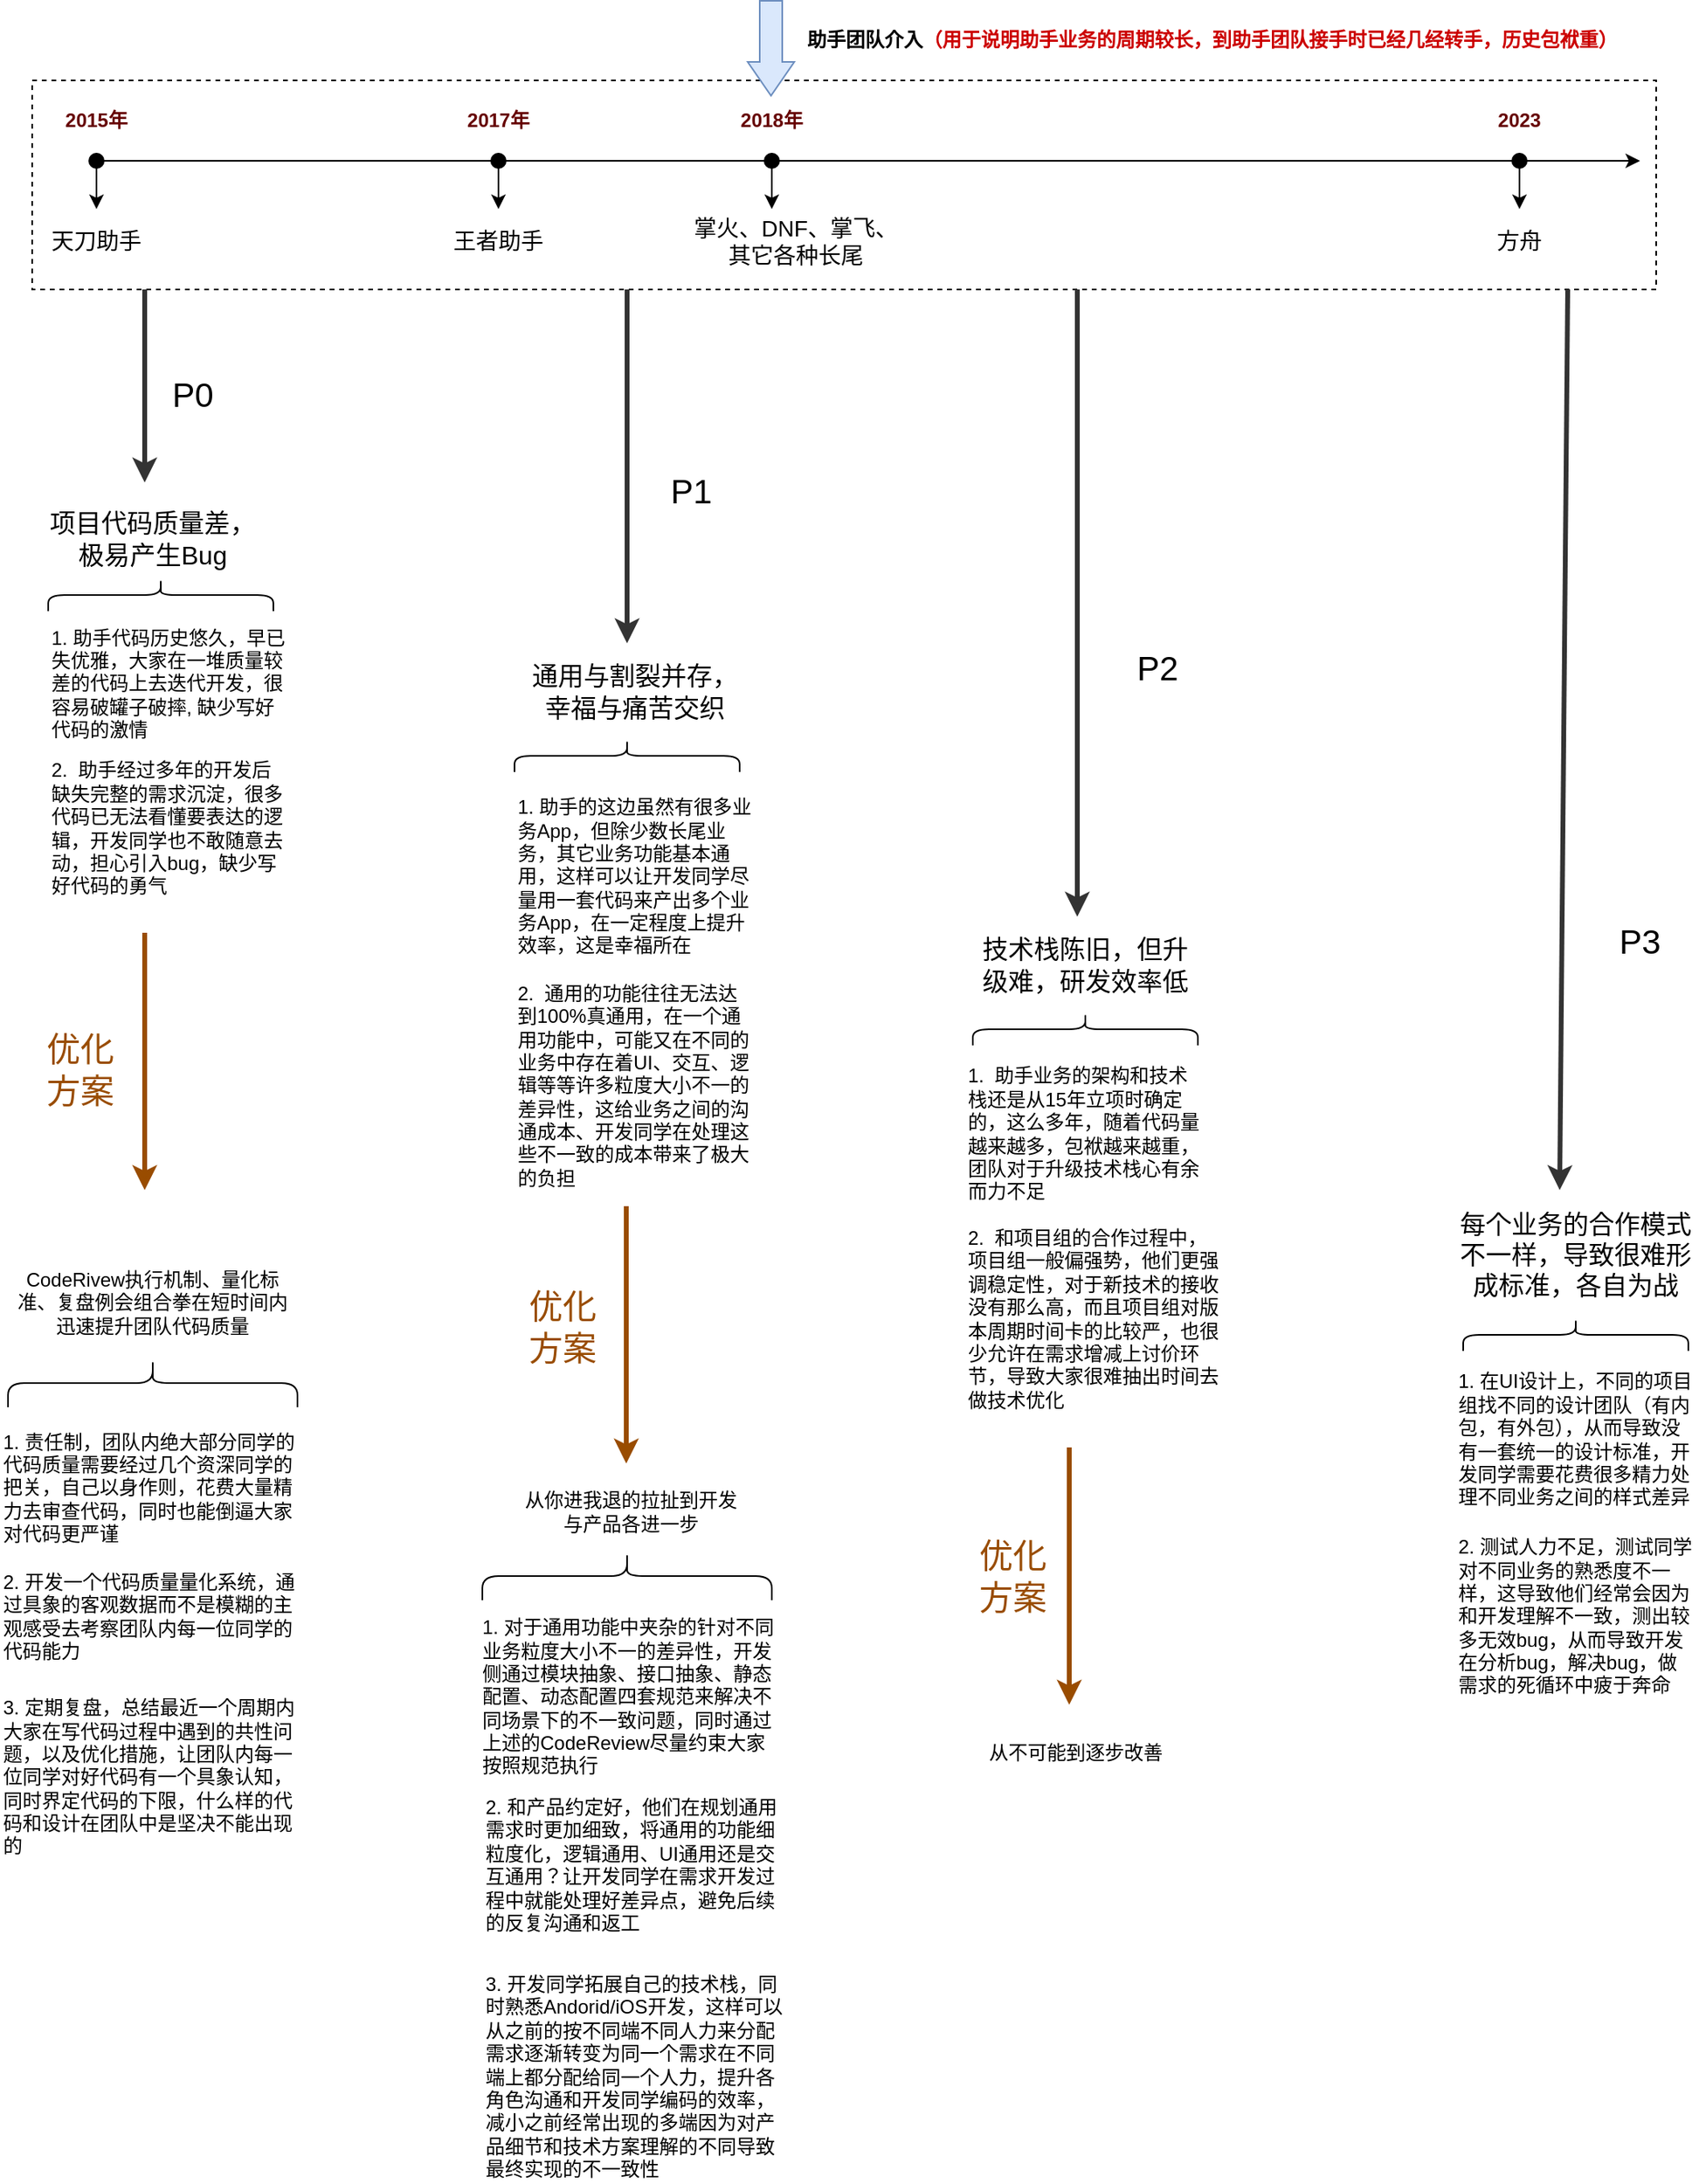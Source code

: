 <mxfile version="21.2.1" type="github">
  <diagram name="第 1 页" id="eiPTsz_sVFmBQd02ulrV">
    <mxGraphModel dx="2069" dy="738" grid="1" gridSize="10" guides="1" tooltips="1" connect="1" arrows="1" fold="1" page="1" pageScale="1" pageWidth="827" pageHeight="1169" math="0" shadow="0">
      <root>
        <mxCell id="0" />
        <mxCell id="1" parent="0" />
        <mxCell id="7GXHMdeB85PLB1f1P6ik-23" value="" style="rounded=0;whiteSpace=wrap;html=1;dashed=1;" vertex="1" parent="1">
          <mxGeometry y="160" width="1010" height="130" as="geometry" />
        </mxCell>
        <mxCell id="7GXHMdeB85PLB1f1P6ik-1" value="" style="endArrow=classic;html=1;rounded=0;" edge="1" parent="1" source="7GXHMdeB85PLB1f1P6ik-2">
          <mxGeometry width="50" height="50" relative="1" as="geometry">
            <mxPoint x="40" y="210" as="sourcePoint" />
            <mxPoint x="1000" y="210" as="targetPoint" />
          </mxGeometry>
        </mxCell>
        <mxCell id="7GXHMdeB85PLB1f1P6ik-12" style="edgeStyle=orthogonalEdgeStyle;rounded=0;orthogonalLoop=1;jettySize=auto;html=1;" edge="1" parent="1" source="7GXHMdeB85PLB1f1P6ik-2">
          <mxGeometry relative="1" as="geometry">
            <mxPoint x="40" y="240" as="targetPoint" />
          </mxGeometry>
        </mxCell>
        <mxCell id="7GXHMdeB85PLB1f1P6ik-2" value="" style="shape=waypoint;sketch=0;fillStyle=solid;size=6;pointerEvents=1;points=[];fillColor=none;resizable=0;rotatable=0;perimeter=centerPerimeter;snapToPoint=1;strokeWidth=3;" vertex="1" parent="1">
          <mxGeometry x="30" y="200" width="20" height="20" as="geometry" />
        </mxCell>
        <mxCell id="7GXHMdeB85PLB1f1P6ik-3" value="天刀助手" style="text;html=1;strokeColor=none;fillColor=none;align=center;verticalAlign=middle;whiteSpace=wrap;rounded=0;fontSize=14;" vertex="1" parent="1">
          <mxGeometry x="10" y="250" width="60" height="20" as="geometry" />
        </mxCell>
        <mxCell id="7GXHMdeB85PLB1f1P6ik-4" value="2015年" style="text;html=1;strokeColor=none;fillColor=none;align=center;verticalAlign=middle;whiteSpace=wrap;rounded=0;fontColor=#660000;fontStyle=1" vertex="1" parent="1">
          <mxGeometry x="10" y="170" width="60" height="30" as="geometry" />
        </mxCell>
        <mxCell id="7GXHMdeB85PLB1f1P6ik-13" style="edgeStyle=orthogonalEdgeStyle;rounded=0;orthogonalLoop=1;jettySize=auto;html=1;" edge="1" parent="1" source="7GXHMdeB85PLB1f1P6ik-14">
          <mxGeometry relative="1" as="geometry">
            <mxPoint x="460" y="240" as="targetPoint" />
          </mxGeometry>
        </mxCell>
        <mxCell id="7GXHMdeB85PLB1f1P6ik-14" value="" style="shape=waypoint;sketch=0;fillStyle=solid;size=6;pointerEvents=1;points=[];fillColor=none;resizable=0;rotatable=0;perimeter=centerPerimeter;snapToPoint=1;strokeWidth=3;" vertex="1" parent="1">
          <mxGeometry x="450" y="200" width="20" height="20" as="geometry" />
        </mxCell>
        <mxCell id="7GXHMdeB85PLB1f1P6ik-15" value="掌火、DNF、掌飞、其它各种长尾" style="text;html=1;strokeColor=none;fillColor=none;align=center;verticalAlign=middle;whiteSpace=wrap;rounded=0;fontSize=14;" vertex="1" parent="1">
          <mxGeometry x="410" y="245" width="130" height="30" as="geometry" />
        </mxCell>
        <mxCell id="7GXHMdeB85PLB1f1P6ik-16" value="2018年" style="text;html=1;strokeColor=none;fillColor=none;align=center;verticalAlign=middle;whiteSpace=wrap;rounded=0;fontColor=#660000;fontStyle=1" vertex="1" parent="1">
          <mxGeometry x="430" y="170" width="60" height="30" as="geometry" />
        </mxCell>
        <mxCell id="7GXHMdeB85PLB1f1P6ik-19" style="edgeStyle=orthogonalEdgeStyle;rounded=0;orthogonalLoop=1;jettySize=auto;html=1;" edge="1" parent="1" source="7GXHMdeB85PLB1f1P6ik-20">
          <mxGeometry relative="1" as="geometry">
            <mxPoint x="925" y="240" as="targetPoint" />
          </mxGeometry>
        </mxCell>
        <mxCell id="7GXHMdeB85PLB1f1P6ik-20" value="" style="shape=waypoint;sketch=0;fillStyle=solid;size=6;pointerEvents=1;points=[];fillColor=none;resizable=0;rotatable=0;perimeter=centerPerimeter;snapToPoint=1;strokeWidth=3;" vertex="1" parent="1">
          <mxGeometry x="915" y="200" width="20" height="20" as="geometry" />
        </mxCell>
        <mxCell id="7GXHMdeB85PLB1f1P6ik-21" value="方舟" style="text;html=1;strokeColor=none;fillColor=none;align=center;verticalAlign=middle;whiteSpace=wrap;rounded=0;fontSize=14;" vertex="1" parent="1">
          <mxGeometry x="860" y="245" width="130" height="30" as="geometry" />
        </mxCell>
        <mxCell id="7GXHMdeB85PLB1f1P6ik-22" value="2023" style="text;html=1;strokeColor=none;fillColor=none;align=center;verticalAlign=middle;whiteSpace=wrap;rounded=0;fontColor=#660000;fontStyle=1" vertex="1" parent="1">
          <mxGeometry x="895" y="170" width="60" height="30" as="geometry" />
        </mxCell>
        <mxCell id="7GXHMdeB85PLB1f1P6ik-24" value="" style="shape=flexArrow;endArrow=classic;html=1;rounded=0;width=14;endSize=6.67;fillColor=#dae8fc;strokeColor=#6c8ebf;endWidth=14;" edge="1" parent="1">
          <mxGeometry width="50" height="50" relative="1" as="geometry">
            <mxPoint x="459.5" y="110" as="sourcePoint" />
            <mxPoint x="459.5" y="170" as="targetPoint" />
          </mxGeometry>
        </mxCell>
        <mxCell id="7GXHMdeB85PLB1f1P6ik-25" value="助手团队介入&lt;font color=&quot;#cc0000&quot;&gt;（用于说明助手业务的周期较长，到助手团队接手时已经几经转手，历史包袱重）&lt;/font&gt;" style="text;html=1;strokeColor=none;fillColor=none;align=left;verticalAlign=middle;whiteSpace=wrap;rounded=0;fontStyle=1" vertex="1" parent="1">
          <mxGeometry x="480" y="120" width="540" height="30" as="geometry" />
        </mxCell>
        <mxCell id="7GXHMdeB85PLB1f1P6ik-29" value="" style="endArrow=classic;html=1;rounded=0;strokeWidth=3;strokeColor=#333333;" edge="1" parent="1">
          <mxGeometry width="50" height="50" relative="1" as="geometry">
            <mxPoint x="70" y="290" as="sourcePoint" />
            <mxPoint x="70" y="410" as="targetPoint" />
          </mxGeometry>
        </mxCell>
        <mxCell id="7GXHMdeB85PLB1f1P6ik-30" value="P0" style="text;html=1;strokeColor=none;fillColor=none;align=center;verticalAlign=middle;whiteSpace=wrap;rounded=0;strokeWidth=2;fontSize=21;" vertex="1" parent="1">
          <mxGeometry x="70" y="340" width="60" height="30" as="geometry" />
        </mxCell>
        <mxCell id="7GXHMdeB85PLB1f1P6ik-31" style="edgeStyle=orthogonalEdgeStyle;rounded=0;orthogonalLoop=1;jettySize=auto;html=1;" edge="1" parent="1" source="7GXHMdeB85PLB1f1P6ik-32">
          <mxGeometry relative="1" as="geometry">
            <mxPoint x="290" y="240" as="targetPoint" />
          </mxGeometry>
        </mxCell>
        <mxCell id="7GXHMdeB85PLB1f1P6ik-32" value="" style="shape=waypoint;sketch=0;fillStyle=solid;size=6;pointerEvents=1;points=[];fillColor=none;resizable=0;rotatable=0;perimeter=centerPerimeter;snapToPoint=1;strokeWidth=3;" vertex="1" parent="1">
          <mxGeometry x="280" y="200" width="20" height="20" as="geometry" />
        </mxCell>
        <mxCell id="7GXHMdeB85PLB1f1P6ik-33" value="王者助手" style="text;html=1;strokeColor=none;fillColor=none;align=center;verticalAlign=middle;whiteSpace=wrap;rounded=0;fontSize=14;" vertex="1" parent="1">
          <mxGeometry x="260" y="250" width="60" height="20" as="geometry" />
        </mxCell>
        <mxCell id="7GXHMdeB85PLB1f1P6ik-34" value="2017年" style="text;html=1;strokeColor=none;fillColor=none;align=center;verticalAlign=middle;whiteSpace=wrap;rounded=0;fontColor=#660000;fontStyle=1" vertex="1" parent="1">
          <mxGeometry x="260" y="170" width="60" height="30" as="geometry" />
        </mxCell>
        <mxCell id="7GXHMdeB85PLB1f1P6ik-37" value="项目代码质量差，极易产生Bug" style="text;html=1;strokeColor=none;fillColor=none;align=center;verticalAlign=middle;whiteSpace=wrap;rounded=0;fontSize=16;" vertex="1" parent="1">
          <mxGeometry x="10" y="400" width="130" height="90" as="geometry" />
        </mxCell>
        <mxCell id="7GXHMdeB85PLB1f1P6ik-40" value="" style="shape=curlyBracket;whiteSpace=wrap;html=1;rounded=1;flipH=1;labelPosition=right;verticalLabelPosition=middle;align=left;verticalAlign=middle;rotation=-90;" vertex="1" parent="1">
          <mxGeometry x="70" y="410" width="20" height="140" as="geometry" />
        </mxCell>
        <mxCell id="7GXHMdeB85PLB1f1P6ik-41" value="1. 助手代码历史悠久，早已失优雅，大家在一堆质量较差的代码上去迭代开发，很容易破罐子破摔, 缺少写好代码的激情" style="text;html=1;strokeColor=none;fillColor=none;align=left;verticalAlign=middle;whiteSpace=wrap;rounded=0;" vertex="1" parent="1">
          <mxGeometry x="10" y="520" width="150" height="30" as="geometry" />
        </mxCell>
        <mxCell id="7GXHMdeB85PLB1f1P6ik-42" value="2.&amp;nbsp; 助手经过多年的开发后缺失完整的需求沉淀，很多代码已无法看懂要表达的逻辑，开发同学也不敢随意去动，担心引入bug，缺少写好代码的勇气" style="text;html=1;strokeColor=none;fillColor=none;align=left;verticalAlign=middle;whiteSpace=wrap;rounded=0;" vertex="1" parent="1">
          <mxGeometry x="10" y="610" width="150" height="30" as="geometry" />
        </mxCell>
        <mxCell id="7GXHMdeB85PLB1f1P6ik-43" value="" style="endArrow=classic;html=1;rounded=0;strokeWidth=3;strokeColor=#333333;" edge="1" parent="1">
          <mxGeometry width="50" height="50" relative="1" as="geometry">
            <mxPoint x="370" y="290" as="sourcePoint" />
            <mxPoint x="370" y="510" as="targetPoint" />
          </mxGeometry>
        </mxCell>
        <mxCell id="7GXHMdeB85PLB1f1P6ik-44" value="P1" style="text;html=1;strokeColor=none;fillColor=none;align=center;verticalAlign=middle;whiteSpace=wrap;rounded=0;strokeWidth=2;fontSize=21;" vertex="1" parent="1">
          <mxGeometry x="380" y="400" width="60" height="30" as="geometry" />
        </mxCell>
        <mxCell id="7GXHMdeB85PLB1f1P6ik-45" value="通用与割裂并存，幸福与痛苦交织" style="text;html=1;strokeColor=none;fillColor=none;align=center;verticalAlign=middle;whiteSpace=wrap;rounded=0;fontSize=16;" vertex="1" parent="1">
          <mxGeometry x="310" y="500" width="130" height="80" as="geometry" />
        </mxCell>
        <mxCell id="7GXHMdeB85PLB1f1P6ik-46" value="" style="shape=curlyBracket;whiteSpace=wrap;html=1;rounded=1;flipH=1;labelPosition=right;verticalLabelPosition=middle;align=left;verticalAlign=middle;rotation=-90;" vertex="1" parent="1">
          <mxGeometry x="360" y="510" width="20" height="140" as="geometry" />
        </mxCell>
        <mxCell id="7GXHMdeB85PLB1f1P6ik-47" value="1. 助手的这边虽然有很多业务App，但除少数长尾业务，其它业务功能基本通用，这样可以让开发同学尽量用一套代码来产出多个业务App，在一定程度上提升效率，这是幸福所在" style="text;html=1;strokeColor=none;fillColor=none;align=left;verticalAlign=middle;whiteSpace=wrap;rounded=0;" vertex="1" parent="1">
          <mxGeometry x="300" y="640" width="150" height="30" as="geometry" />
        </mxCell>
        <mxCell id="7GXHMdeB85PLB1f1P6ik-48" value="2.&amp;nbsp; 通用的功能往往无法达到100%真通用，在一个通用功能中，可能又在不同的业务中存在着UI、交互、逻辑等等许多粒度大小不一的差异性，这给业务之间的沟通成本、开发同学在处理这些不一致的成本带来了极大的负担" style="text;html=1;strokeColor=none;fillColor=none;align=left;verticalAlign=middle;whiteSpace=wrap;rounded=0;" vertex="1" parent="1">
          <mxGeometry x="300" y="770" width="150" height="30" as="geometry" />
        </mxCell>
        <mxCell id="7GXHMdeB85PLB1f1P6ik-50" value="" style="endArrow=classic;html=1;rounded=0;strokeWidth=3;strokeColor=#333333;" edge="1" parent="1">
          <mxGeometry width="50" height="50" relative="1" as="geometry">
            <mxPoint x="650" y="290" as="sourcePoint" />
            <mxPoint x="650" y="680" as="targetPoint" />
          </mxGeometry>
        </mxCell>
        <mxCell id="7GXHMdeB85PLB1f1P6ik-51" value="P2" style="text;html=1;strokeColor=none;fillColor=none;align=center;verticalAlign=middle;whiteSpace=wrap;rounded=0;strokeWidth=2;fontSize=21;" vertex="1" parent="1">
          <mxGeometry x="670" y="510" width="60" height="30" as="geometry" />
        </mxCell>
        <mxCell id="7GXHMdeB85PLB1f1P6ik-52" value="技术栈陈旧，但升级难，研发效率低" style="text;html=1;strokeColor=none;fillColor=none;align=center;verticalAlign=middle;whiteSpace=wrap;rounded=0;fontSize=16;" vertex="1" parent="1">
          <mxGeometry x="590" y="670" width="130" height="80" as="geometry" />
        </mxCell>
        <mxCell id="7GXHMdeB85PLB1f1P6ik-53" value="" style="shape=curlyBracket;whiteSpace=wrap;html=1;rounded=1;flipH=1;labelPosition=right;verticalLabelPosition=middle;align=left;verticalAlign=middle;rotation=-90;" vertex="1" parent="1">
          <mxGeometry x="645" y="680" width="20" height="140" as="geometry" />
        </mxCell>
        <mxCell id="7GXHMdeB85PLB1f1P6ik-54" value="1.&amp;nbsp; 助手业务的架构和技术栈还是从15年立项时确定的，这么多年，随着代码量越来越多，包袱越来越重，团队对于升级技术栈心有余而力不足" style="text;html=1;strokeColor=none;fillColor=none;align=left;verticalAlign=middle;whiteSpace=wrap;rounded=0;" vertex="1" parent="1">
          <mxGeometry x="580" y="800" width="150" height="30" as="geometry" />
        </mxCell>
        <mxCell id="7GXHMdeB85PLB1f1P6ik-57" value="2.&amp;nbsp; 和项目组的合作过程中，项目组一般偏强势，他们更强调稳定性，对于新技术的接收没有那么高，而且项目组对版本周期时间卡的比较严，也很少允许在需求增减上讨价环节，导致大家很难抽出时间去做技术优化" style="text;html=1;strokeColor=none;fillColor=none;align=left;verticalAlign=middle;whiteSpace=wrap;rounded=0;" vertex="1" parent="1">
          <mxGeometry x="580" y="900" width="160" height="60" as="geometry" />
        </mxCell>
        <mxCell id="7GXHMdeB85PLB1f1P6ik-58" value="" style="endArrow=classic;html=1;rounded=0;strokeWidth=3;strokeColor=#333333;" edge="1" parent="1">
          <mxGeometry width="50" height="50" relative="1" as="geometry">
            <mxPoint x="955" y="290" as="sourcePoint" />
            <mxPoint x="950" y="850" as="targetPoint" />
          </mxGeometry>
        </mxCell>
        <mxCell id="7GXHMdeB85PLB1f1P6ik-59" value="P3" style="text;html=1;strokeColor=none;fillColor=none;align=center;verticalAlign=middle;whiteSpace=wrap;rounded=0;strokeWidth=2;fontSize=21;" vertex="1" parent="1">
          <mxGeometry x="970" y="680" width="60" height="30" as="geometry" />
        </mxCell>
        <mxCell id="7GXHMdeB85PLB1f1P6ik-60" value="每个业务的合作模式不一样，导致很难形成标准，各自为战" style="text;html=1;strokeColor=none;fillColor=none;align=center;verticalAlign=middle;whiteSpace=wrap;rounded=0;fontSize=16;" vertex="1" parent="1">
          <mxGeometry x="880" y="850" width="160" height="80" as="geometry" />
        </mxCell>
        <mxCell id="7GXHMdeB85PLB1f1P6ik-61" value="" style="shape=curlyBracket;whiteSpace=wrap;html=1;rounded=1;flipH=1;labelPosition=right;verticalLabelPosition=middle;align=left;verticalAlign=middle;rotation=-90;" vertex="1" parent="1">
          <mxGeometry x="950" y="870" width="20" height="140" as="geometry" />
        </mxCell>
        <mxCell id="7GXHMdeB85PLB1f1P6ik-62" value="1. 在UI设计上，不同的项目组找不同的设计团队（有内包，有外包），从而导致没有一套统一的设计标准，开发同学需要花费很多精力处理不同业务之间的样式差异" style="text;html=1;strokeColor=none;fillColor=none;align=left;verticalAlign=middle;whiteSpace=wrap;rounded=0;" vertex="1" parent="1">
          <mxGeometry x="885" y="990" width="150" height="30" as="geometry" />
        </mxCell>
        <mxCell id="7GXHMdeB85PLB1f1P6ik-63" value="2. 测试人力不足，测试同学对不同业务的熟悉度不一样，这导致他们经常会因为和开发理解不一致，测出较多无效bug，从而导致开发在分析bug，解决bug，做需求的死循环中疲于奔命" style="text;html=1;strokeColor=none;fillColor=none;align=left;verticalAlign=middle;whiteSpace=wrap;rounded=0;" vertex="1" parent="1">
          <mxGeometry x="885" y="1100" width="150" height="30" as="geometry" />
        </mxCell>
        <mxCell id="7GXHMdeB85PLB1f1P6ik-64" value="CodeRivew执行机制、量化标准、复盘例会组合拳在短时间内迅速提升团队代码质量" style="text;html=1;strokeColor=none;fillColor=none;align=center;verticalAlign=middle;whiteSpace=wrap;rounded=0;" vertex="1" parent="1">
          <mxGeometry x="-10" y="880" width="170" height="80" as="geometry" />
        </mxCell>
        <mxCell id="7GXHMdeB85PLB1f1P6ik-66" value="" style="endArrow=classic;html=1;rounded=0;strokeWidth=3;strokeColor=#994C00;fontColor=#FF8000;" edge="1" parent="1">
          <mxGeometry width="50" height="50" relative="1" as="geometry">
            <mxPoint x="70" y="690" as="sourcePoint" />
            <mxPoint x="70" y="850" as="targetPoint" />
          </mxGeometry>
        </mxCell>
        <mxCell id="7GXHMdeB85PLB1f1P6ik-67" value="" style="shape=curlyBracket;whiteSpace=wrap;html=1;rounded=1;flipH=1;labelPosition=right;verticalLabelPosition=middle;align=left;verticalAlign=middle;rotation=-90;" vertex="1" parent="1">
          <mxGeometry x="60" y="880" width="30" height="180" as="geometry" />
        </mxCell>
        <mxCell id="7GXHMdeB85PLB1f1P6ik-68" value="1. 责任制，团队内绝大部分同学的代码质量需要经过几个资深同学的把关，自己以身作则，花费大量精力去审查代码，同时也能倒逼大家对代码更严谨" style="text;html=1;strokeColor=none;fillColor=none;align=left;verticalAlign=middle;whiteSpace=wrap;rounded=0;" vertex="1" parent="1">
          <mxGeometry x="-20" y="1020" width="190" height="30" as="geometry" />
        </mxCell>
        <mxCell id="7GXHMdeB85PLB1f1P6ik-70" value="2. 开发一个代码质量量化系统，通过具象的客观数据而不是模糊的主观感受去考察团队内每一位同学的代码能力" style="text;html=1;strokeColor=none;fillColor=none;align=left;verticalAlign=middle;whiteSpace=wrap;rounded=0;" vertex="1" parent="1">
          <mxGeometry x="-20" y="1100" width="190" height="30" as="geometry" />
        </mxCell>
        <mxCell id="7GXHMdeB85PLB1f1P6ik-71" value="3. 定期复盘，总结最近一个周期内大家在写代码过程中遇到的共性问题，以及优化措施，让团队内每一位同学对好代码有一个具象认知，同时界定代码的下限，什么样的代码和设计在团队中是坚决不能出现的" style="text;html=1;strokeColor=none;fillColor=none;align=left;verticalAlign=middle;whiteSpace=wrap;rounded=0;" vertex="1" parent="1">
          <mxGeometry x="-20" y="1200" width="190" height="30" as="geometry" />
        </mxCell>
        <mxCell id="7GXHMdeB85PLB1f1P6ik-74" value="优化方案" style="text;html=1;strokeColor=none;fillColor=none;align=center;verticalAlign=middle;whiteSpace=wrap;rounded=0;strokeWidth=2;fontSize=21;fontColor=#994C00;" vertex="1" parent="1">
          <mxGeometry y="760" width="60" height="30" as="geometry" />
        </mxCell>
        <mxCell id="7GXHMdeB85PLB1f1P6ik-75" value="" style="endArrow=classic;html=1;rounded=0;strokeWidth=3;strokeColor=#994C00;fontColor=#FF8000;" edge="1" parent="1">
          <mxGeometry width="50" height="50" relative="1" as="geometry">
            <mxPoint x="369.5" y="860" as="sourcePoint" />
            <mxPoint x="369.5" y="1020" as="targetPoint" />
          </mxGeometry>
        </mxCell>
        <mxCell id="7GXHMdeB85PLB1f1P6ik-76" value="优化方案" style="text;html=1;strokeColor=none;fillColor=none;align=center;verticalAlign=middle;whiteSpace=wrap;rounded=0;strokeWidth=2;fontSize=21;fontColor=#994C00;" vertex="1" parent="1">
          <mxGeometry x="300" y="920" width="60" height="30" as="geometry" />
        </mxCell>
        <mxCell id="7GXHMdeB85PLB1f1P6ik-77" value="从你进我退的拉扯到开发与产品各进一步" style="text;html=1;strokeColor=none;fillColor=none;align=center;verticalAlign=middle;whiteSpace=wrap;rounded=0;" vertex="1" parent="1">
          <mxGeometry x="305" y="1030" width="135" height="40" as="geometry" />
        </mxCell>
        <mxCell id="7GXHMdeB85PLB1f1P6ik-80" value="" style="shape=curlyBracket;whiteSpace=wrap;html=1;rounded=1;flipH=1;labelPosition=right;verticalLabelPosition=middle;align=left;verticalAlign=middle;rotation=-90;" vertex="1" parent="1">
          <mxGeometry x="355" y="1000" width="30" height="180" as="geometry" />
        </mxCell>
        <mxCell id="7GXHMdeB85PLB1f1P6ik-81" value="1. 对于通用功能中夹杂的针对不同业务粒度大小不一的差异性，开发侧通过模块抽象、接口抽象、静态配置、动态配置四套规范来解决不同场景下的不一致问题，同时通过上述的CodeReview尽量约束大家按照规范执行" style="text;html=1;strokeColor=none;fillColor=none;align=left;verticalAlign=middle;whiteSpace=wrap;rounded=0;" vertex="1" parent="1">
          <mxGeometry x="277.5" y="1150" width="190" height="30" as="geometry" />
        </mxCell>
        <mxCell id="7GXHMdeB85PLB1f1P6ik-82" value="2. 和产品约定好，他们在规划通用需求时更加细致，将通用的功能细粒度化，逻辑通用、UI通用还是交互通用？让开发同学在需求开发过程中就能处理好差异点，避免后续的反复沟通和返工" style="text;html=1;strokeColor=none;fillColor=none;align=left;verticalAlign=top;whiteSpace=wrap;rounded=0;" vertex="1" parent="1">
          <mxGeometry x="280" y="1220" width="190" height="30" as="geometry" />
        </mxCell>
        <mxCell id="7GXHMdeB85PLB1f1P6ik-83" value="3. 开发同学拓展自己的技术栈，同时熟悉Andorid/iOS开发，这样可以从之前的按不同端不同人力来分配需求逐渐转变为同一个需求在不同端上都分配给同一个人力，提升各角色沟通和开发同学编码的效率，减小之前经常出现的多端因为对产品细节和技术方案理解的不同导致最终实现的不一致性" style="text;html=1;strokeColor=none;fillColor=none;align=left;verticalAlign=top;whiteSpace=wrap;rounded=0;" vertex="1" parent="1">
          <mxGeometry x="280" y="1330" width="190" height="30" as="geometry" />
        </mxCell>
        <mxCell id="7GXHMdeB85PLB1f1P6ik-84" value="" style="endArrow=classic;html=1;rounded=0;strokeWidth=3;strokeColor=#994C00;fontColor=#FF8000;" edge="1" parent="1">
          <mxGeometry width="50" height="50" relative="1" as="geometry">
            <mxPoint x="645" y="1010" as="sourcePoint" />
            <mxPoint x="645" y="1170" as="targetPoint" />
          </mxGeometry>
        </mxCell>
        <mxCell id="7GXHMdeB85PLB1f1P6ik-85" value="优化方案" style="text;html=1;strokeColor=none;fillColor=none;align=center;verticalAlign=middle;whiteSpace=wrap;rounded=0;strokeWidth=2;fontSize=21;fontColor=#994C00;" vertex="1" parent="1">
          <mxGeometry x="580" y="1075" width="60" height="30" as="geometry" />
        </mxCell>
        <mxCell id="7GXHMdeB85PLB1f1P6ik-86" value="&amp;nbsp;从不可能到逐步改善" style="text;html=1;strokeColor=none;fillColor=none;align=center;verticalAlign=middle;whiteSpace=wrap;rounded=0;" vertex="1" parent="1">
          <mxGeometry x="580" y="1180" width="135" height="40" as="geometry" />
        </mxCell>
      </root>
    </mxGraphModel>
  </diagram>
</mxfile>
